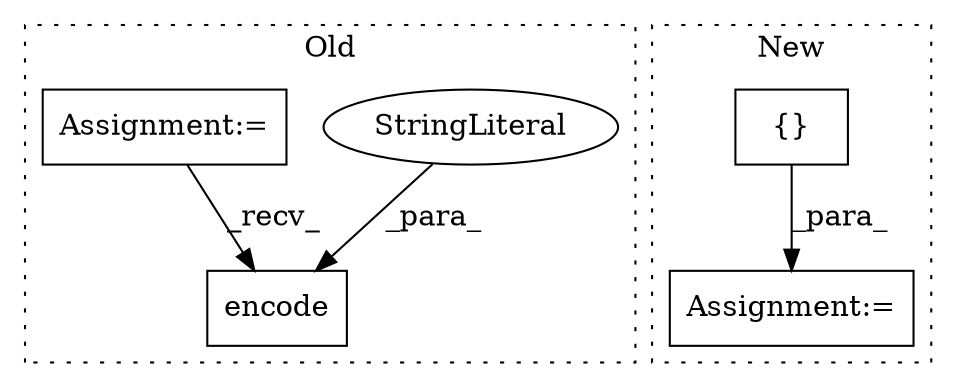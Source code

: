 digraph G {
subgraph cluster0 {
1 [label="encode" a="32" s="7719,7733" l="7,1" shape="box"];
4 [label="StringLiteral" a="45" s="7726" l="7" shape="ellipse"];
5 [label="Assignment:=" a="7" s="7584" l="1" shape="box"];
label = "Old";
style="dotted";
}
subgraph cluster1 {
2 [label="{}" a="4" s="7594,7606" l="1,1" shape="box"];
3 [label="Assignment:=" a="7" s="7569" l="1" shape="box"];
label = "New";
style="dotted";
}
2 -> 3 [label="_para_"];
4 -> 1 [label="_para_"];
5 -> 1 [label="_recv_"];
}